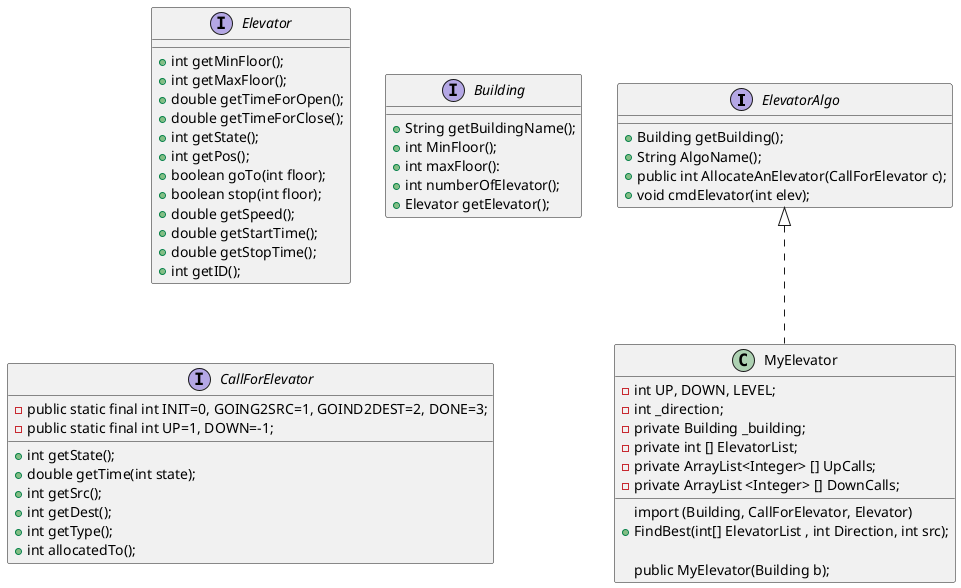 @startuml
'https://plantuml.com/class-diagram


interface ElevatorAlgo {
     +Building getBuilding();
     +String AlgoName();
     +public int AllocateAnElevator(CallForElevator c);
     +void cmdElevator(int elev);
}

class MyElevator implements ElevatorAlgo {
import (Building, CallForElevator, Elevator)
    - int UP, DOWN, LEVEL;
    - int _direction;
    - private Building _building;
    - private int [] ElevatorList;
    - private ArrayList<Integer> [] UpCalls;
    - private ArrayList <Integer> [] DownCalls;
    + FindBest(int[] ElevatorList , int Direction, int src);

    public MyElevator(Building b);
}

interface Elevator{
+int getMinFloor();
+int getMaxFloor();
+double getTimeForOpen();
+double getTimeForClose();
+int getState();
+int getPos();
+boolean goTo(int floor);
+boolean stop(int floor);
+double getSpeed();
+double getStartTime();
+double getStopTime();
+int getID();
}

interface Building{
+ String getBuildingName();
+ int MinFloor();
+ int maxFloor():
+ int numberOfElevator();
+ Elevator getElevator();
}

interface CallForElevator {
-public static final int INIT=0, GOING2SRC=1, GOIND2DEST=2, DONE=3;
-public static final int UP=1, DOWN=-1;

+int getState();
+double getTime(int state);
+int getSrc();
+int getDest();
+int getType();
+int allocatedTo();
}


@enduml